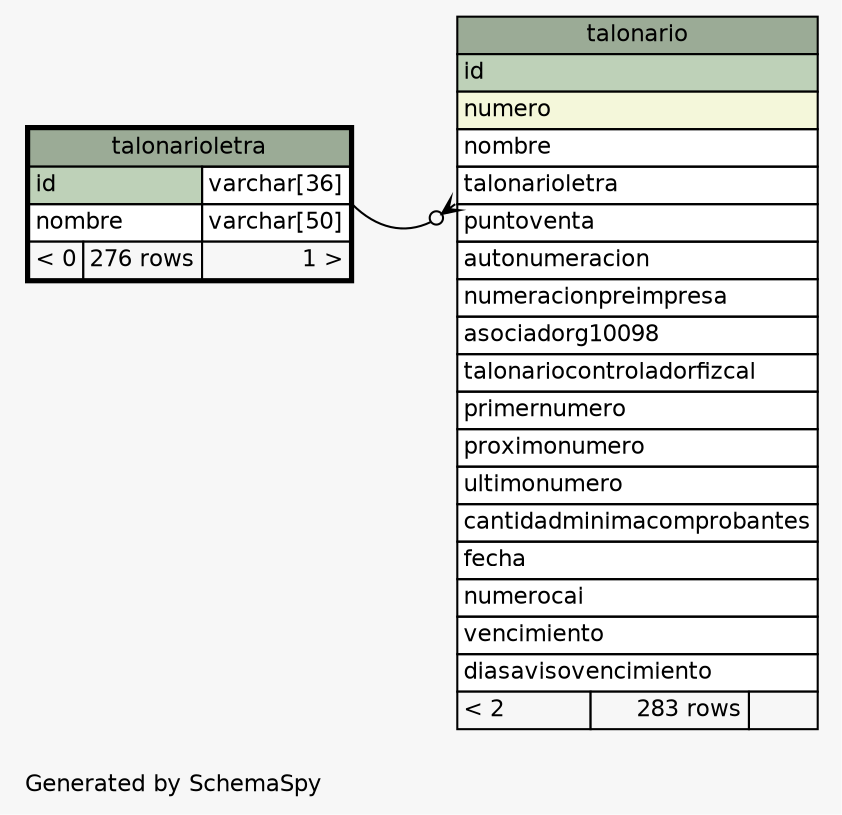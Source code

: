 // dot 2.2.1 on Windows 10 10.0
// SchemaSpy rev 590
digraph "oneDegreeRelationshipsDiagram" {
  graph [
    rankdir="RL"
    bgcolor="#f7f7f7"
    label="\nGenerated by SchemaSpy"
    labeljust="l"
    nodesep="0.18"
    ranksep="0.46"
    fontname="Helvetica"
    fontsize="11"
  ];
  node [
    fontname="Helvetica"
    fontsize="11"
    shape="plaintext"
  ];
  edge [
    arrowsize="0.8"
  ];
  "talonario":"talonarioletra":sw -> "talonarioletra":"id.type":se [arrowhead=none dir=back arrowtail=crowodot];
  "talonario" [
    label=<
    <TABLE BORDER="0" CELLBORDER="1" CELLSPACING="0" BGCOLOR="#ffffff">
      <TR><TD COLSPAN="3" BGCOLOR="#9bab96" ALIGN="CENTER">talonario</TD></TR>
      <TR><TD PORT="id" COLSPAN="3" BGCOLOR="#bed1b8" ALIGN="LEFT">id</TD></TR>
      <TR><TD PORT="numero" COLSPAN="3" BGCOLOR="#f4f7da" ALIGN="LEFT">numero</TD></TR>
      <TR><TD PORT="nombre" COLSPAN="3" ALIGN="LEFT">nombre</TD></TR>
      <TR><TD PORT="talonarioletra" COLSPAN="3" ALIGN="LEFT">talonarioletra</TD></TR>
      <TR><TD PORT="puntoventa" COLSPAN="3" ALIGN="LEFT">puntoventa</TD></TR>
      <TR><TD PORT="autonumeracion" COLSPAN="3" ALIGN="LEFT">autonumeracion</TD></TR>
      <TR><TD PORT="numeracionpreimpresa" COLSPAN="3" ALIGN="LEFT">numeracionpreimpresa</TD></TR>
      <TR><TD PORT="asociadorg10098" COLSPAN="3" ALIGN="LEFT">asociadorg10098</TD></TR>
      <TR><TD PORT="talonariocontroladorfizcal" COLSPAN="3" ALIGN="LEFT">talonariocontroladorfizcal</TD></TR>
      <TR><TD PORT="primernumero" COLSPAN="3" ALIGN="LEFT">primernumero</TD></TR>
      <TR><TD PORT="proximonumero" COLSPAN="3" ALIGN="LEFT">proximonumero</TD></TR>
      <TR><TD PORT="ultimonumero" COLSPAN="3" ALIGN="LEFT">ultimonumero</TD></TR>
      <TR><TD PORT="cantidadminimacomprobantes" COLSPAN="3" ALIGN="LEFT">cantidadminimacomprobantes</TD></TR>
      <TR><TD PORT="fecha" COLSPAN="3" ALIGN="LEFT">fecha</TD></TR>
      <TR><TD PORT="numerocai" COLSPAN="3" ALIGN="LEFT">numerocai</TD></TR>
      <TR><TD PORT="vencimiento" COLSPAN="3" ALIGN="LEFT">vencimiento</TD></TR>
      <TR><TD PORT="diasavisovencimiento" COLSPAN="3" ALIGN="LEFT">diasavisovencimiento</TD></TR>
      <TR><TD ALIGN="LEFT" BGCOLOR="#f7f7f7">&lt; 2</TD><TD ALIGN="RIGHT" BGCOLOR="#f7f7f7">283 rows</TD><TD ALIGN="RIGHT" BGCOLOR="#f7f7f7">  </TD></TR>
    </TABLE>>
    URL="talonario.html"
    tooltip="talonario"
  ];
  "talonarioletra" [
    label=<
    <TABLE BORDER="2" CELLBORDER="1" CELLSPACING="0" BGCOLOR="#ffffff">
      <TR><TD COLSPAN="3" BGCOLOR="#9bab96" ALIGN="CENTER">talonarioletra</TD></TR>
      <TR><TD PORT="id" COLSPAN="2" BGCOLOR="#bed1b8" ALIGN="LEFT">id</TD><TD PORT="id.type" ALIGN="LEFT">varchar[36]</TD></TR>
      <TR><TD PORT="nombre" COLSPAN="2" ALIGN="LEFT">nombre</TD><TD PORT="nombre.type" ALIGN="LEFT">varchar[50]</TD></TR>
      <TR><TD ALIGN="LEFT" BGCOLOR="#f7f7f7">&lt; 0</TD><TD ALIGN="RIGHT" BGCOLOR="#f7f7f7">276 rows</TD><TD ALIGN="RIGHT" BGCOLOR="#f7f7f7">1 &gt;</TD></TR>
    </TABLE>>
    URL="talonarioletra.html"
    tooltip="talonarioletra"
  ];
}
